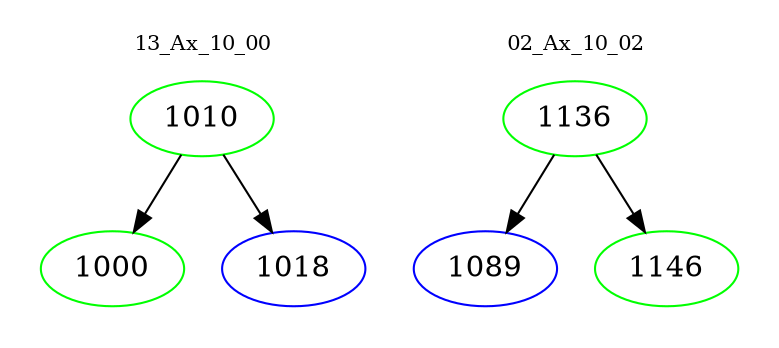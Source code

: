 digraph{
subgraph cluster_0 {
color = white
label = "13_Ax_10_00";
fontsize=10;
T0_1010 [label="1010", color="green"]
T0_1010 -> T0_1000 [color="black"]
T0_1000 [label="1000", color="green"]
T0_1010 -> T0_1018 [color="black"]
T0_1018 [label="1018", color="blue"]
}
subgraph cluster_1 {
color = white
label = "02_Ax_10_02";
fontsize=10;
T1_1136 [label="1136", color="green"]
T1_1136 -> T1_1089 [color="black"]
T1_1089 [label="1089", color="blue"]
T1_1136 -> T1_1146 [color="black"]
T1_1146 [label="1146", color="green"]
}
}
